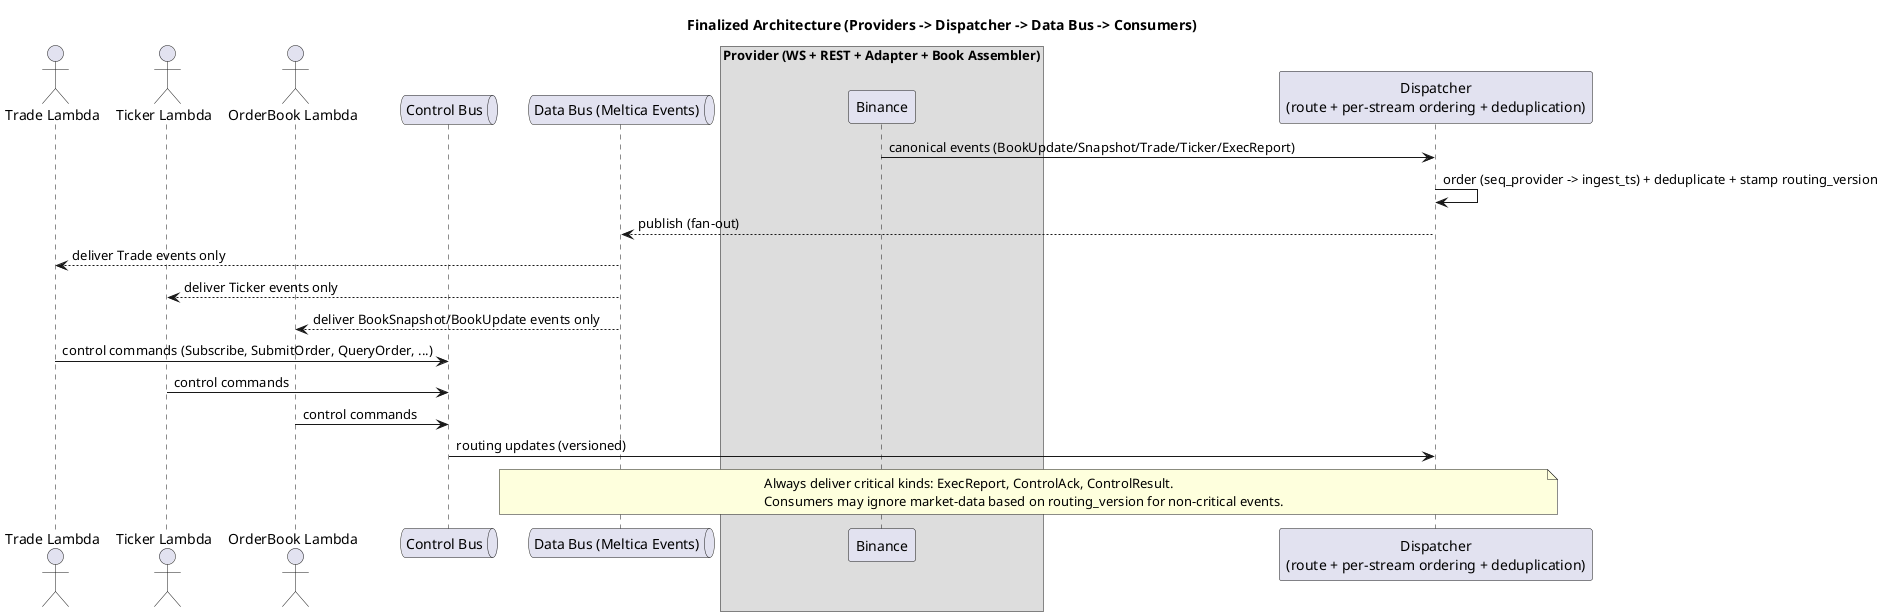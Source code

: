 @startuml
title Finalized Architecture (Providers -> Dispatcher -> Data Bus -> Consumers)

actor "Trade Lambda" as Trade
actor "Ticker Lambda" as Ticker
actor "OrderBook Lambda" as OrderBook

queue "Control Bus" as ControlBus
queue "Data Bus (Meltica Events)" as DataBus

box "Provider (WS + REST + Adapter + Book Assembler)"
  participant "Binance" as PRV_O
end box

participant "Dispatcher\n(route + per-stream ordering + deduplication)" as Dispatcher

' Ingress
PRV_O -> Dispatcher : canonical events (BookUpdate/Snapshot/Trade/Ticker/ExecReport)

' Dispatch
Dispatcher -> Dispatcher : order (seq_provider -> ingest_ts) + deduplicate + stamp routing_version
Dispatcher --> DataBus : publish (fan-out)

' Delivery
DataBus --> Trade : deliver Trade events only
DataBus --> Ticker : deliver Ticker events only
DataBus --> OrderBook : deliver BookSnapshot/BookUpdate events only

' Control plane
Trade -> ControlBus : control commands (Subscribe, SubmitOrder, QueryOrder, ...)
Ticker -> ControlBus : control commands
OrderBook -> ControlBus : control commands
ControlBus -> Dispatcher : routing updates (versioned)

note over Dispatcher,DataBus
Always deliver critical kinds: ExecReport, ControlAck, ControlResult.
Consumers may ignore market-data based on routing_version for non-critical events.
end note
@enduml
